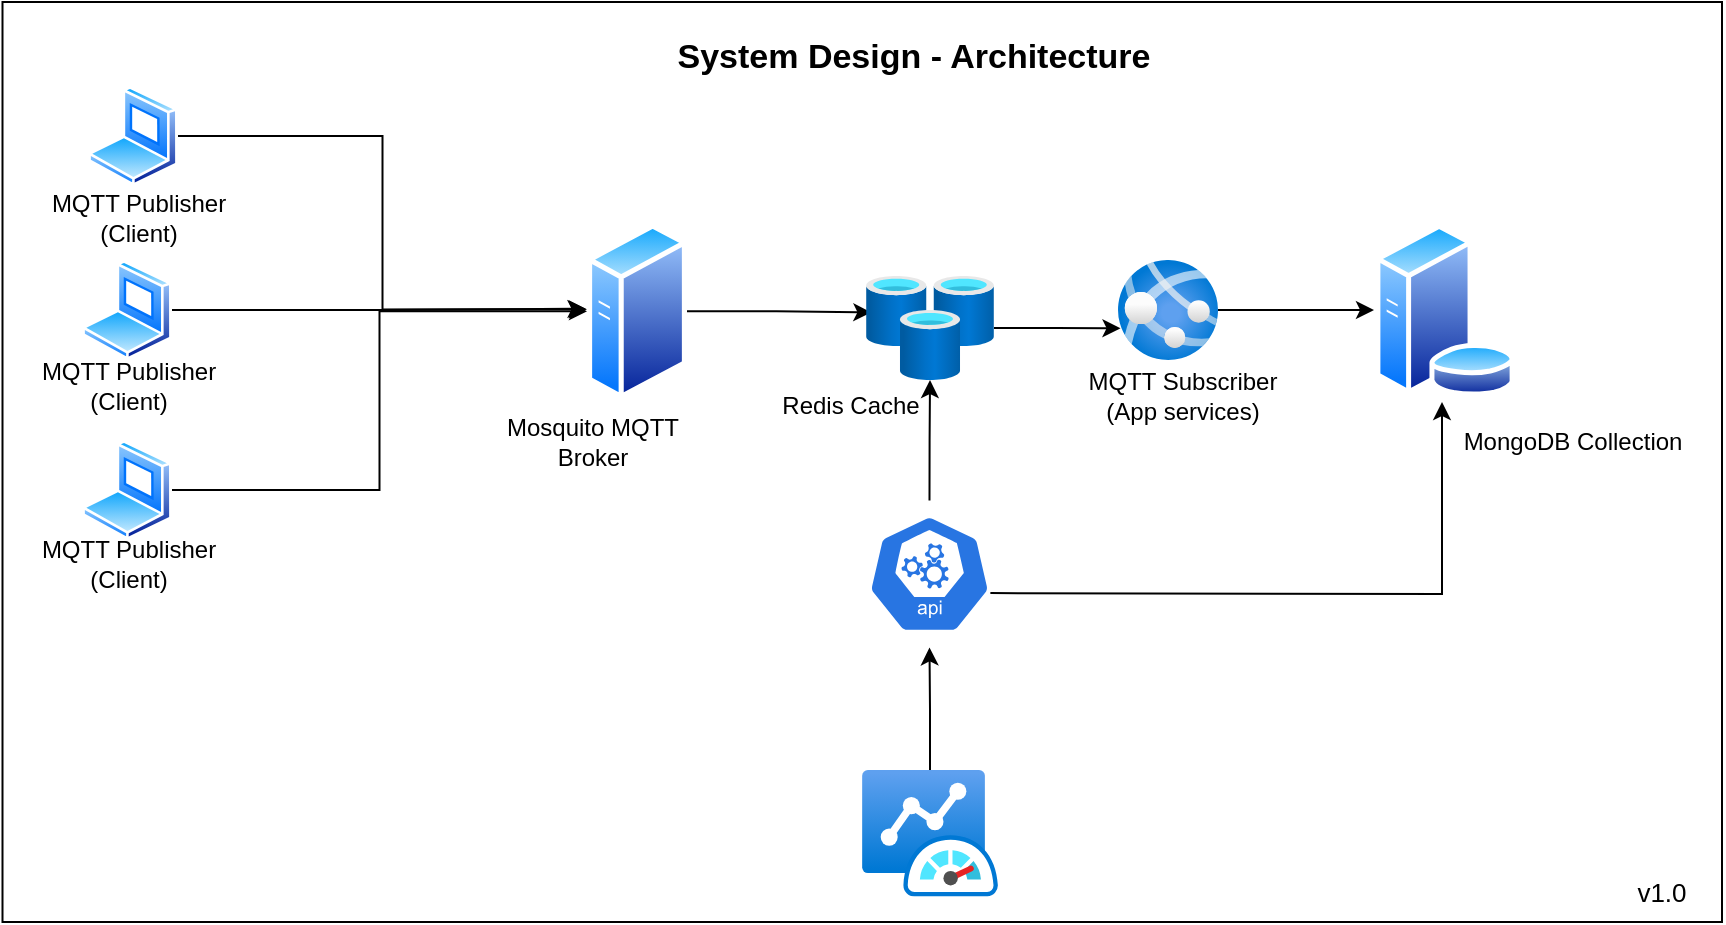 <mxfile version="21.1.2" type="device">
  <diagram name="Page-1" id="BC7O5tAHgVBqKriuOd3f">
    <mxGraphModel dx="1104" dy="731" grid="1" gridSize="10" guides="1" tooltips="1" connect="1" arrows="1" fold="1" page="1" pageScale="1" pageWidth="850" pageHeight="1100" math="0" shadow="0">
      <root>
        <mxCell id="0" />
        <mxCell id="1" parent="0" />
        <mxCell id="Nrb-KK9m-h58JXbzcD3n-52" value="" style="rounded=0;whiteSpace=wrap;html=1;" vertex="1" parent="1">
          <mxGeometry x="40.25" y="70" width="859.75" height="460" as="geometry" />
        </mxCell>
        <mxCell id="Nrb-KK9m-h58JXbzcD3n-2" value="" style="image;aspect=fixed;perimeter=ellipsePerimeter;html=1;align=center;shadow=0;dashed=0;spacingTop=3;image=img/lib/active_directory/database_server.svg;" vertex="1" parent="1">
          <mxGeometry x="726" y="180.7" width="71" height="86.59" as="geometry" />
        </mxCell>
        <mxCell id="Nrb-KK9m-h58JXbzcD3n-41" style="edgeStyle=orthogonalEdgeStyle;rounded=0;orthogonalLoop=1;jettySize=auto;html=1;exitX=1;exitY=0.5;exitDx=0;exitDy=0;entryX=0.042;entryY=0.351;entryDx=0;entryDy=0;entryPerimeter=0;" edge="1" parent="1" source="Nrb-KK9m-h58JXbzcD3n-3" target="Nrb-KK9m-h58JXbzcD3n-14">
          <mxGeometry relative="1" as="geometry" />
        </mxCell>
        <mxCell id="Nrb-KK9m-h58JXbzcD3n-3" value="" style="image;aspect=fixed;perimeter=ellipsePerimeter;html=1;align=center;shadow=0;dashed=0;spacingTop=3;image=img/lib/active_directory/generic_server.svg;" vertex="1" parent="1">
          <mxGeometry x="332.5" y="180" width="50" height="89.29" as="geometry" />
        </mxCell>
        <mxCell id="Nrb-KK9m-h58JXbzcD3n-13" value="Mosquito MQTT&lt;br&gt;Broker" style="text;html=1;align=center;verticalAlign=middle;resizable=0;points=[];autosize=1;strokeColor=none;fillColor=none;" vertex="1" parent="1">
          <mxGeometry x="280" y="270" width="110" height="40" as="geometry" />
        </mxCell>
        <mxCell id="Nrb-KK9m-h58JXbzcD3n-43" style="edgeStyle=orthogonalEdgeStyle;rounded=0;orthogonalLoop=1;jettySize=auto;html=1;entryX=0.025;entryY=0.683;entryDx=0;entryDy=0;entryPerimeter=0;" edge="1" parent="1" source="Nrb-KK9m-h58JXbzcD3n-14" target="Nrb-KK9m-h58JXbzcD3n-34">
          <mxGeometry relative="1" as="geometry" />
        </mxCell>
        <mxCell id="Nrb-KK9m-h58JXbzcD3n-14" value="" style="image;aspect=fixed;html=1;points=[];align=center;fontSize=12;image=img/lib/azure2/databases/Cache_Redis.svg;" vertex="1" parent="1">
          <mxGeometry x="472" y="207" width="64" height="52" as="geometry" />
        </mxCell>
        <mxCell id="Nrb-KK9m-h58JXbzcD3n-18" style="edgeStyle=orthogonalEdgeStyle;rounded=0;orthogonalLoop=1;jettySize=auto;html=1;exitX=1;exitY=0.5;exitDx=0;exitDy=0;entryX=-0.001;entryY=0.489;entryDx=0;entryDy=0;entryPerimeter=0;" edge="1" parent="1" source="Nrb-KK9m-h58JXbzcD3n-15" target="Nrb-KK9m-h58JXbzcD3n-3">
          <mxGeometry relative="1" as="geometry">
            <mxPoint x="330" y="220" as="targetPoint" />
          </mxGeometry>
        </mxCell>
        <mxCell id="Nrb-KK9m-h58JXbzcD3n-15" value="" style="image;aspect=fixed;perimeter=ellipsePerimeter;html=1;align=center;shadow=0;dashed=0;spacingTop=3;image=img/lib/active_directory/laptop_client.svg;" vertex="1" parent="1">
          <mxGeometry x="83" y="112" width="45" height="50" as="geometry" />
        </mxCell>
        <mxCell id="Nrb-KK9m-h58JXbzcD3n-19" style="edgeStyle=orthogonalEdgeStyle;rounded=0;orthogonalLoop=1;jettySize=auto;html=1;exitX=1;exitY=0.5;exitDx=0;exitDy=0;entryX=-0.015;entryY=0.486;entryDx=0;entryDy=0;entryPerimeter=0;" edge="1" parent="1" source="Nrb-KK9m-h58JXbzcD3n-16" target="Nrb-KK9m-h58JXbzcD3n-3">
          <mxGeometry relative="1" as="geometry">
            <mxPoint x="310" y="225" as="targetPoint" />
          </mxGeometry>
        </mxCell>
        <mxCell id="Nrb-KK9m-h58JXbzcD3n-16" value="" style="image;aspect=fixed;perimeter=ellipsePerimeter;html=1;align=center;shadow=0;dashed=0;spacingTop=3;image=img/lib/active_directory/laptop_client.svg;" vertex="1" parent="1">
          <mxGeometry x="80" y="199" width="45" height="50" as="geometry" />
        </mxCell>
        <mxCell id="Nrb-KK9m-h58JXbzcD3n-50" style="edgeStyle=orthogonalEdgeStyle;rounded=0;orthogonalLoop=1;jettySize=auto;html=1;exitX=1;exitY=0.5;exitDx=0;exitDy=0;entryX=0;entryY=0.5;entryDx=0;entryDy=0;" edge="1" parent="1" source="Nrb-KK9m-h58JXbzcD3n-17" target="Nrb-KK9m-h58JXbzcD3n-3">
          <mxGeometry relative="1" as="geometry" />
        </mxCell>
        <mxCell id="Nrb-KK9m-h58JXbzcD3n-17" value="" style="image;aspect=fixed;perimeter=ellipsePerimeter;html=1;align=center;shadow=0;dashed=0;spacingTop=3;image=img/lib/active_directory/laptop_client.svg;" vertex="1" parent="1">
          <mxGeometry x="80" y="289" width="45" height="50" as="geometry" />
        </mxCell>
        <mxCell id="Nrb-KK9m-h58JXbzcD3n-23" value="MQTT Publisher&lt;br&gt;(Client)" style="text;html=1;align=center;verticalAlign=middle;resizable=0;points=[];autosize=1;strokeColor=none;fillColor=none;" vertex="1" parent="1">
          <mxGeometry x="47.5" y="330.59" width="110" height="40" as="geometry" />
        </mxCell>
        <mxCell id="Nrb-KK9m-h58JXbzcD3n-28" value="Redis Cache" style="text;html=1;align=center;verticalAlign=middle;resizable=0;points=[];autosize=1;strokeColor=none;fillColor=none;" vertex="1" parent="1">
          <mxGeometry x="419" y="256.59" width="90" height="30" as="geometry" />
        </mxCell>
        <mxCell id="Nrb-KK9m-h58JXbzcD3n-47" style="edgeStyle=orthogonalEdgeStyle;rounded=0;orthogonalLoop=1;jettySize=auto;html=1;entryX=0.5;entryY=1;entryDx=0;entryDy=0;entryPerimeter=0;" edge="1" parent="1" source="Nrb-KK9m-h58JXbzcD3n-32" target="Nrb-KK9m-h58JXbzcD3n-33">
          <mxGeometry relative="1" as="geometry" />
        </mxCell>
        <mxCell id="Nrb-KK9m-h58JXbzcD3n-32" value="" style="image;aspect=fixed;html=1;points=[];align=center;fontSize=12;image=img/lib/azure2/other/Azure_Monitor_Dashboard.svg;" vertex="1" parent="1">
          <mxGeometry x="470" y="454" width="68" height="63.2" as="geometry" />
        </mxCell>
        <mxCell id="Nrb-KK9m-h58JXbzcD3n-49" style="edgeStyle=orthogonalEdgeStyle;rounded=0;orthogonalLoop=1;jettySize=auto;html=1;exitX=0.5;exitY=0;exitDx=0;exitDy=0;exitPerimeter=0;" edge="1" parent="1" source="Nrb-KK9m-h58JXbzcD3n-33" target="Nrb-KK9m-h58JXbzcD3n-14">
          <mxGeometry relative="1" as="geometry" />
        </mxCell>
        <mxCell id="Nrb-KK9m-h58JXbzcD3n-33" value="" style="sketch=0;html=1;dashed=0;whitespace=wrap;fillColor=#2875E2;strokeColor=#ffffff;points=[[0.005,0.63,0],[0.1,0.2,0],[0.9,0.2,0],[0.5,0,0],[0.995,0.63,0],[0.72,0.99,0],[0.5,1,0],[0.28,0.99,0]];verticalLabelPosition=bottom;align=center;verticalAlign=top;shape=mxgraph.kubernetes.icon;prIcon=api" vertex="1" parent="1">
          <mxGeometry x="473" y="319.3" width="61.5" height="73.41" as="geometry" />
        </mxCell>
        <mxCell id="Nrb-KK9m-h58JXbzcD3n-45" style="edgeStyle=orthogonalEdgeStyle;rounded=0;orthogonalLoop=1;jettySize=auto;html=1;entryX=0;entryY=0.5;entryDx=0;entryDy=0;" edge="1" parent="1" source="Nrb-KK9m-h58JXbzcD3n-34" target="Nrb-KK9m-h58JXbzcD3n-2">
          <mxGeometry relative="1" as="geometry" />
        </mxCell>
        <mxCell id="Nrb-KK9m-h58JXbzcD3n-34" value="" style="image;aspect=fixed;html=1;points=[];align=center;fontSize=12;image=img/lib/azure2/app_services/App_Services.svg;" vertex="1" parent="1">
          <mxGeometry x="598" y="199" width="50" height="50" as="geometry" />
        </mxCell>
        <mxCell id="Nrb-KK9m-h58JXbzcD3n-35" value="MQTT Subscriber&lt;br&gt;(App services)" style="text;html=1;align=center;verticalAlign=middle;resizable=0;points=[];autosize=1;strokeColor=none;fillColor=none;" vertex="1" parent="1">
          <mxGeometry x="570" y="247" width="120" height="40" as="geometry" />
        </mxCell>
        <mxCell id="Nrb-KK9m-h58JXbzcD3n-38" value="MQTT Publisher&lt;br&gt;(Client)" style="text;html=1;align=center;verticalAlign=middle;resizable=0;points=[];autosize=1;strokeColor=none;fillColor=none;" vertex="1" parent="1">
          <mxGeometry x="47.5" y="242.0" width="110" height="40" as="geometry" />
        </mxCell>
        <mxCell id="Nrb-KK9m-h58JXbzcD3n-39" value="MQTT Publisher&lt;br&gt;(Client)" style="text;html=1;align=center;verticalAlign=middle;resizable=0;points=[];autosize=1;strokeColor=none;fillColor=none;" vertex="1" parent="1">
          <mxGeometry x="52.5" y="158.0" width="110" height="40" as="geometry" />
        </mxCell>
        <mxCell id="Nrb-KK9m-h58JXbzcD3n-46" value="MongoDB Collection" style="text;html=1;align=center;verticalAlign=middle;resizable=0;points=[];autosize=1;strokeColor=none;fillColor=none;" vertex="1" parent="1">
          <mxGeometry x="760" y="275" width="130" height="30" as="geometry" />
        </mxCell>
        <mxCell id="Nrb-KK9m-h58JXbzcD3n-48" value="" style="endArrow=classic;html=1;rounded=0;exitX=0.995;exitY=0.63;exitDx=0;exitDy=0;exitPerimeter=0;" edge="1" parent="1" source="Nrb-KK9m-h58JXbzcD3n-33">
          <mxGeometry width="50" height="50" relative="1" as="geometry">
            <mxPoint x="504" y="450" as="sourcePoint" />
            <mxPoint x="760" y="270" as="targetPoint" />
            <Array as="points">
              <mxPoint x="760" y="366" />
            </Array>
          </mxGeometry>
        </mxCell>
        <mxCell id="Nrb-KK9m-h58JXbzcD3n-51" value="System Design - Architecture" style="text;html=1;strokeColor=none;fillColor=none;align=center;verticalAlign=middle;whiteSpace=wrap;rounded=0;fontSize=17;fontStyle=1" vertex="1" parent="1">
          <mxGeometry x="370" y="83" width="251.5" height="30" as="geometry" />
        </mxCell>
        <mxCell id="Nrb-KK9m-h58JXbzcD3n-53" value="v1.0" style="text;html=1;strokeColor=none;fillColor=none;align=center;verticalAlign=middle;whiteSpace=wrap;rounded=0;fontSize=13;" vertex="1" parent="1">
          <mxGeometry x="840" y="500" width="60" height="30" as="geometry" />
        </mxCell>
      </root>
    </mxGraphModel>
  </diagram>
</mxfile>
